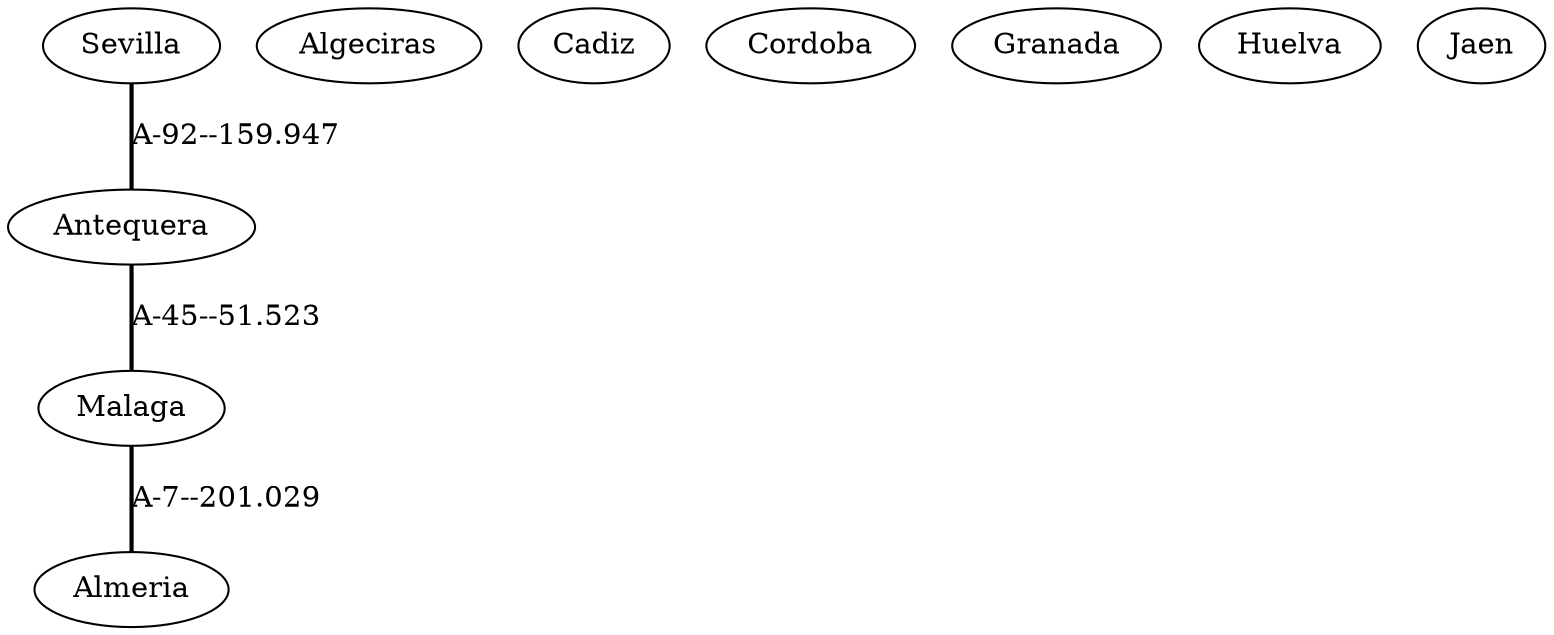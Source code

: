 strict graph G {
  1 [ color="black" label="Sevilla" ];
  2 [ color="black" label="Algeciras" ];
  3 [ color="black" label="Cadiz" ];
  4 [ color="black" label="Almeria" ];
  5 [ color="black" label="Malaga" ];
  6 [ color="black" label="Cordoba" ];
  7 [ color="black" label="Granada" ];
  8 [ color="black" label="Antequera" ];
  9 [ color="black" label="Huelva" ];
  10 [ color="black" label="Jaen" ];
  8 -- 5 [ style="bold" label="A-45--51.523" ];
  5 -- 4 [ style="bold" label="A-7--201.029" ];
  1 -- 8 [ style="bold" label="A-92--159.947" ];
}

